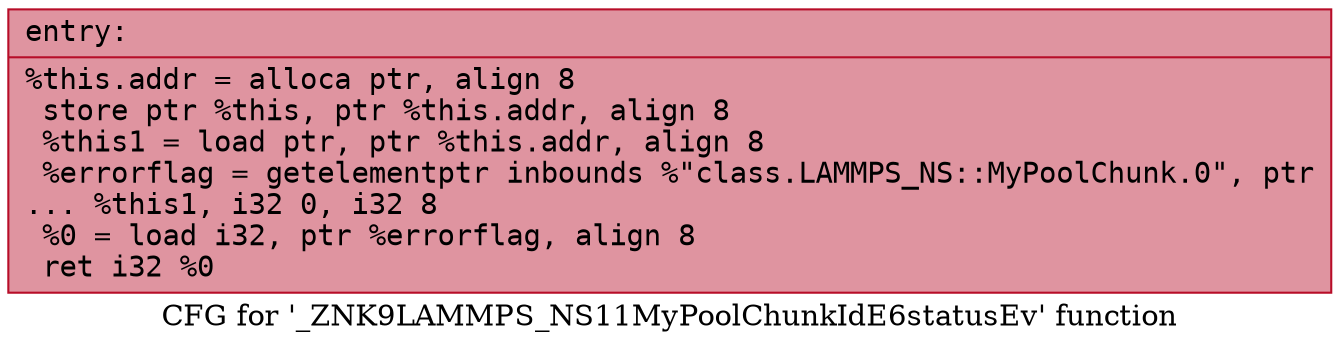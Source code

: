 digraph "CFG for '_ZNK9LAMMPS_NS11MyPoolChunkIdE6statusEv' function" {
	label="CFG for '_ZNK9LAMMPS_NS11MyPoolChunkIdE6statusEv' function";

	Node0x556991b6e080 [shape=record,color="#b70d28ff", style=filled, fillcolor="#b70d2870" fontname="Courier",label="{entry:\l|  %this.addr = alloca ptr, align 8\l  store ptr %this, ptr %this.addr, align 8\l  %this1 = load ptr, ptr %this.addr, align 8\l  %errorflag = getelementptr inbounds %\"class.LAMMPS_NS::MyPoolChunk.0\", ptr\l... %this1, i32 0, i32 8\l  %0 = load i32, ptr %errorflag, align 8\l  ret i32 %0\l}"];
}
